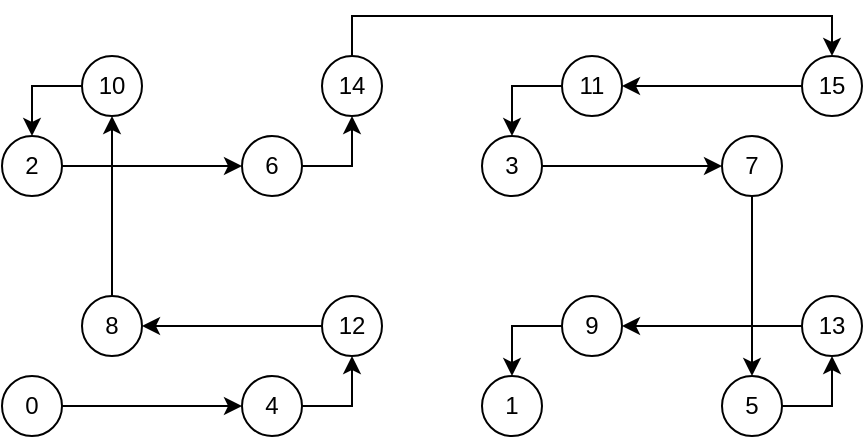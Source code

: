 <mxfile version="10.7.3" type="device"><diagram id="rVm2XJTwEn_h0gv7vlIZ" name="Página-1"><mxGraphModel dx="1569" dy="730" grid="1" gridSize="10" guides="1" tooltips="1" connect="1" arrows="1" fold="1" page="1" pageScale="1" pageWidth="827" pageHeight="1169" math="0" shadow="0"><root><mxCell id="0"/><mxCell id="1" parent="0"/><mxCell id="Vb5fBmDXARjxsL8-ujrZ-20" style="edgeStyle=orthogonalEdgeStyle;rounded=0;orthogonalLoop=1;jettySize=auto;html=1;exitX=1;exitY=0.5;exitDx=0;exitDy=0;entryX=0;entryY=0.5;entryDx=0;entryDy=0;" edge="1" parent="1" source="Vb5fBmDXARjxsL8-ujrZ-2" target="Vb5fBmDXARjxsL8-ujrZ-3"><mxGeometry relative="1" as="geometry"/></mxCell><mxCell id="Vb5fBmDXARjxsL8-ujrZ-2" value="0" style="ellipse;whiteSpace=wrap;html=1;aspect=fixed;" vertex="1" parent="1"><mxGeometry x="120" y="330" width="30" height="30" as="geometry"/></mxCell><mxCell id="Vb5fBmDXARjxsL8-ujrZ-22" style="edgeStyle=orthogonalEdgeStyle;rounded=0;orthogonalLoop=1;jettySize=auto;html=1;exitX=1;exitY=0.5;exitDx=0;exitDy=0;entryX=0.5;entryY=1;entryDx=0;entryDy=0;" edge="1" parent="1" source="Vb5fBmDXARjxsL8-ujrZ-3" target="Vb5fBmDXARjxsL8-ujrZ-11"><mxGeometry relative="1" as="geometry"/></mxCell><mxCell id="Vb5fBmDXARjxsL8-ujrZ-3" value="4" style="ellipse;whiteSpace=wrap;html=1;aspect=fixed;" vertex="1" parent="1"><mxGeometry x="240" y="330" width="30" height="30" as="geometry"/></mxCell><mxCell id="Vb5fBmDXARjxsL8-ujrZ-30" style="edgeStyle=orthogonalEdgeStyle;rounded=0;orthogonalLoop=1;jettySize=auto;html=1;exitX=1;exitY=0.5;exitDx=0;exitDy=0;entryX=0.5;entryY=1;entryDx=0;entryDy=0;" edge="1" parent="1" source="Vb5fBmDXARjxsL8-ujrZ-4" target="Vb5fBmDXARjxsL8-ujrZ-14"><mxGeometry relative="1" as="geometry"/></mxCell><mxCell id="Vb5fBmDXARjxsL8-ujrZ-4" value="6" style="ellipse;whiteSpace=wrap;html=1;aspect=fixed;" vertex="1" parent="1"><mxGeometry x="240" y="210" width="30" height="30" as="geometry"/></mxCell><mxCell id="Vb5fBmDXARjxsL8-ujrZ-26" style="edgeStyle=orthogonalEdgeStyle;rounded=0;orthogonalLoop=1;jettySize=auto;html=1;exitX=1;exitY=0.5;exitDx=0;exitDy=0;entryX=0;entryY=0.5;entryDx=0;entryDy=0;" edge="1" parent="1" source="Vb5fBmDXARjxsL8-ujrZ-5" target="Vb5fBmDXARjxsL8-ujrZ-4"><mxGeometry relative="1" as="geometry"/></mxCell><mxCell id="Vb5fBmDXARjxsL8-ujrZ-5" value="2" style="ellipse;whiteSpace=wrap;html=1;aspect=fixed;" vertex="1" parent="1"><mxGeometry x="120" y="210" width="30" height="30" as="geometry"/></mxCell><mxCell id="Vb5fBmDXARjxsL8-ujrZ-6" value="1" style="ellipse;whiteSpace=wrap;html=1;aspect=fixed;" vertex="1" parent="1"><mxGeometry x="360" y="330" width="30" height="30" as="geometry"/></mxCell><mxCell id="Vb5fBmDXARjxsL8-ujrZ-37" style="edgeStyle=orthogonalEdgeStyle;rounded=0;orthogonalLoop=1;jettySize=auto;html=1;exitX=1;exitY=0.5;exitDx=0;exitDy=0;entryX=0.5;entryY=1;entryDx=0;entryDy=0;" edge="1" parent="1" source="Vb5fBmDXARjxsL8-ujrZ-7" target="Vb5fBmDXARjxsL8-ujrZ-18"><mxGeometry relative="1" as="geometry"/></mxCell><mxCell id="Vb5fBmDXARjxsL8-ujrZ-7" value="5" style="ellipse;whiteSpace=wrap;html=1;aspect=fixed;" vertex="1" parent="1"><mxGeometry x="480" y="330" width="30" height="30" as="geometry"/></mxCell><mxCell id="Vb5fBmDXARjxsL8-ujrZ-36" style="edgeStyle=orthogonalEdgeStyle;rounded=0;orthogonalLoop=1;jettySize=auto;html=1;exitX=0.5;exitY=1;exitDx=0;exitDy=0;entryX=0.5;entryY=0;entryDx=0;entryDy=0;" edge="1" parent="1" source="Vb5fBmDXARjxsL8-ujrZ-8" target="Vb5fBmDXARjxsL8-ujrZ-7"><mxGeometry relative="1" as="geometry"/></mxCell><mxCell id="Vb5fBmDXARjxsL8-ujrZ-8" value="7" style="ellipse;whiteSpace=wrap;html=1;aspect=fixed;" vertex="1" parent="1"><mxGeometry x="480" y="210" width="30" height="30" as="geometry"/></mxCell><mxCell id="Vb5fBmDXARjxsL8-ujrZ-35" style="edgeStyle=orthogonalEdgeStyle;rounded=0;orthogonalLoop=1;jettySize=auto;html=1;exitX=1;exitY=0.5;exitDx=0;exitDy=0;entryX=0;entryY=0.5;entryDx=0;entryDy=0;" edge="1" parent="1" source="Vb5fBmDXARjxsL8-ujrZ-9" target="Vb5fBmDXARjxsL8-ujrZ-8"><mxGeometry relative="1" as="geometry"/></mxCell><mxCell id="Vb5fBmDXARjxsL8-ujrZ-9" value="3" style="ellipse;whiteSpace=wrap;html=1;aspect=fixed;" vertex="1" parent="1"><mxGeometry x="360" y="210" width="30" height="30" as="geometry"/></mxCell><mxCell id="Vb5fBmDXARjxsL8-ujrZ-24" style="edgeStyle=orthogonalEdgeStyle;rounded=0;orthogonalLoop=1;jettySize=auto;html=1;exitX=0.5;exitY=0;exitDx=0;exitDy=0;entryX=0.5;entryY=1;entryDx=0;entryDy=0;" edge="1" parent="1" source="Vb5fBmDXARjxsL8-ujrZ-10" target="Vb5fBmDXARjxsL8-ujrZ-15"><mxGeometry relative="1" as="geometry"/></mxCell><mxCell id="Vb5fBmDXARjxsL8-ujrZ-10" value="8" style="ellipse;whiteSpace=wrap;html=1;aspect=fixed;" vertex="1" parent="1"><mxGeometry x="160" y="290" width="30" height="30" as="geometry"/></mxCell><mxCell id="Vb5fBmDXARjxsL8-ujrZ-23" style="edgeStyle=orthogonalEdgeStyle;rounded=0;orthogonalLoop=1;jettySize=auto;html=1;exitX=0;exitY=0.5;exitDx=0;exitDy=0;entryX=1;entryY=0.5;entryDx=0;entryDy=0;" edge="1" parent="1" source="Vb5fBmDXARjxsL8-ujrZ-11" target="Vb5fBmDXARjxsL8-ujrZ-10"><mxGeometry relative="1" as="geometry"/></mxCell><mxCell id="Vb5fBmDXARjxsL8-ujrZ-11" value="12" style="ellipse;whiteSpace=wrap;html=1;aspect=fixed;" vertex="1" parent="1"><mxGeometry x="280" y="290" width="30" height="30" as="geometry"/></mxCell><mxCell id="Vb5fBmDXARjxsL8-ujrZ-31" style="edgeStyle=orthogonalEdgeStyle;rounded=0;orthogonalLoop=1;jettySize=auto;html=1;exitX=0.5;exitY=0;exitDx=0;exitDy=0;entryX=0.5;entryY=0;entryDx=0;entryDy=0;" edge="1" parent="1" source="Vb5fBmDXARjxsL8-ujrZ-14" target="Vb5fBmDXARjxsL8-ujrZ-17"><mxGeometry relative="1" as="geometry"/></mxCell><mxCell id="Vb5fBmDXARjxsL8-ujrZ-14" value="14" style="ellipse;whiteSpace=wrap;html=1;aspect=fixed;" vertex="1" parent="1"><mxGeometry x="280" y="170" width="30" height="30" as="geometry"/></mxCell><mxCell id="Vb5fBmDXARjxsL8-ujrZ-25" style="edgeStyle=orthogonalEdgeStyle;rounded=0;orthogonalLoop=1;jettySize=auto;html=1;exitX=0;exitY=0.5;exitDx=0;exitDy=0;entryX=0.5;entryY=0;entryDx=0;entryDy=0;" edge="1" parent="1" source="Vb5fBmDXARjxsL8-ujrZ-15" target="Vb5fBmDXARjxsL8-ujrZ-5"><mxGeometry relative="1" as="geometry"/></mxCell><mxCell id="Vb5fBmDXARjxsL8-ujrZ-15" value="10" style="ellipse;whiteSpace=wrap;html=1;aspect=fixed;" vertex="1" parent="1"><mxGeometry x="160" y="170" width="30" height="30" as="geometry"/></mxCell><mxCell id="Vb5fBmDXARjxsL8-ujrZ-34" style="edgeStyle=orthogonalEdgeStyle;rounded=0;orthogonalLoop=1;jettySize=auto;html=1;exitX=0;exitY=0.5;exitDx=0;exitDy=0;entryX=0.5;entryY=0;entryDx=0;entryDy=0;" edge="1" parent="1" source="Vb5fBmDXARjxsL8-ujrZ-16" target="Vb5fBmDXARjxsL8-ujrZ-9"><mxGeometry relative="1" as="geometry"/></mxCell><mxCell id="Vb5fBmDXARjxsL8-ujrZ-16" value="11" style="ellipse;whiteSpace=wrap;html=1;aspect=fixed;" vertex="1" parent="1"><mxGeometry x="400" y="170" width="30" height="30" as="geometry"/></mxCell><mxCell id="Vb5fBmDXARjxsL8-ujrZ-32" style="edgeStyle=orthogonalEdgeStyle;rounded=0;orthogonalLoop=1;jettySize=auto;html=1;exitX=0;exitY=0.5;exitDx=0;exitDy=0;entryX=1;entryY=0.5;entryDx=0;entryDy=0;" edge="1" parent="1" source="Vb5fBmDXARjxsL8-ujrZ-17" target="Vb5fBmDXARjxsL8-ujrZ-16"><mxGeometry relative="1" as="geometry"/></mxCell><mxCell id="Vb5fBmDXARjxsL8-ujrZ-17" value="15" style="ellipse;whiteSpace=wrap;html=1;aspect=fixed;" vertex="1" parent="1"><mxGeometry x="520" y="170" width="30" height="30" as="geometry"/></mxCell><mxCell id="Vb5fBmDXARjxsL8-ujrZ-38" style="edgeStyle=orthogonalEdgeStyle;rounded=0;orthogonalLoop=1;jettySize=auto;html=1;exitX=0;exitY=0.5;exitDx=0;exitDy=0;entryX=1;entryY=0.5;entryDx=0;entryDy=0;" edge="1" parent="1" source="Vb5fBmDXARjxsL8-ujrZ-18" target="Vb5fBmDXARjxsL8-ujrZ-19"><mxGeometry relative="1" as="geometry"/></mxCell><mxCell id="Vb5fBmDXARjxsL8-ujrZ-18" value="13" style="ellipse;whiteSpace=wrap;html=1;aspect=fixed;" vertex="1" parent="1"><mxGeometry x="520" y="290" width="30" height="30" as="geometry"/></mxCell><mxCell id="Vb5fBmDXARjxsL8-ujrZ-40" style="edgeStyle=orthogonalEdgeStyle;rounded=0;orthogonalLoop=1;jettySize=auto;html=1;exitX=0;exitY=0.5;exitDx=0;exitDy=0;entryX=0.5;entryY=0;entryDx=0;entryDy=0;" edge="1" parent="1" source="Vb5fBmDXARjxsL8-ujrZ-19" target="Vb5fBmDXARjxsL8-ujrZ-6"><mxGeometry relative="1" as="geometry"/></mxCell><mxCell id="Vb5fBmDXARjxsL8-ujrZ-19" value="9" style="ellipse;whiteSpace=wrap;html=1;aspect=fixed;" vertex="1" parent="1"><mxGeometry x="400" y="290" width="30" height="30" as="geometry"/></mxCell></root></mxGraphModel></diagram></mxfile>
